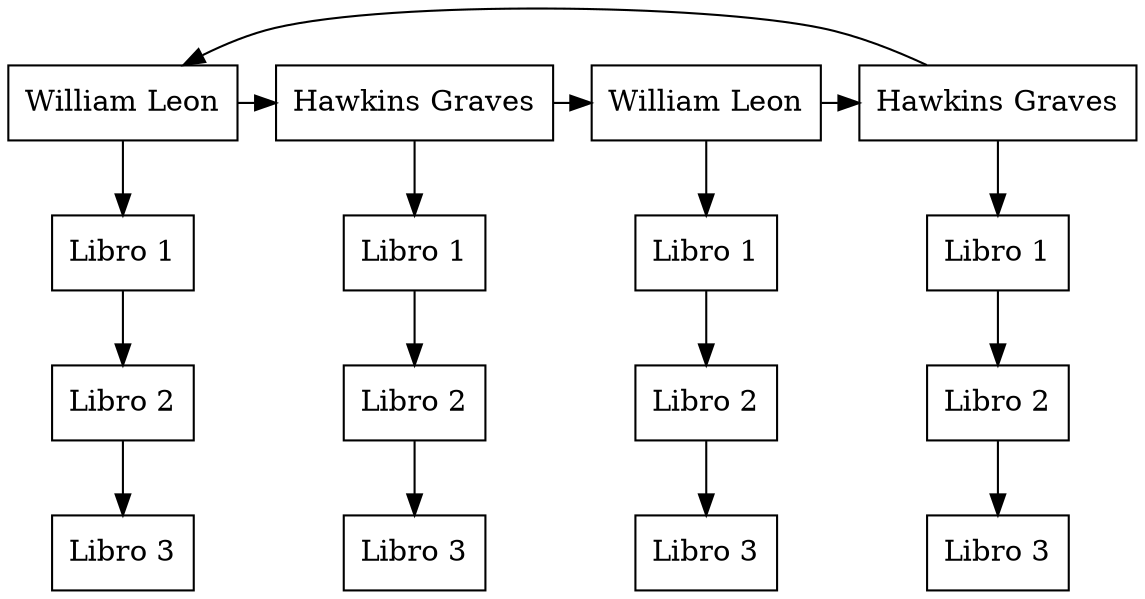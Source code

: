 digraph G {
    node[shape="box"];
    nodo0 [label="William Leon"];
    nodo1 [label="Hawkins Graves"];
    nodo2 [label="William Leon"];
    nodo3 [label="Hawkins Graves"];
    subgraph subNodo0 {
        nodo00[label="Libro 1"];
        nodo01[label="Libro 2"];
        nodo02[label="Libro 3"];
        nodo0 -> nodo00 -> nodo01 -> nodo02;
    }
    subgraph subNodo1 {
        nodo10[label="Libro 1"];
        nodo11[label="Libro 2"];
        nodo12[label="Libro 3"];
        nodo1 -> nodo10 -> nodo11 -> nodo12;
    }
    subgraph subNodo2 {
        nodo20[label="Libro 1"];
        nodo21[label="Libro 2"];
        nodo22[label="Libro 3"];
        nodo2 -> nodo20 -> nodo21 -> nodo22;
    }
    subgraph subNodo3 {
        nodo30[label="Libro 1"];
        nodo31[label="Libro 2"];
        nodo32[label="Libro 3"];
        nodo3 -> nodo30 -> nodo31 -> nodo32;
    }
    {
        rank=same;
        nodo0 -> nodo1 -> nodo2 -> nodo3 -> nodo0;
    }
}
